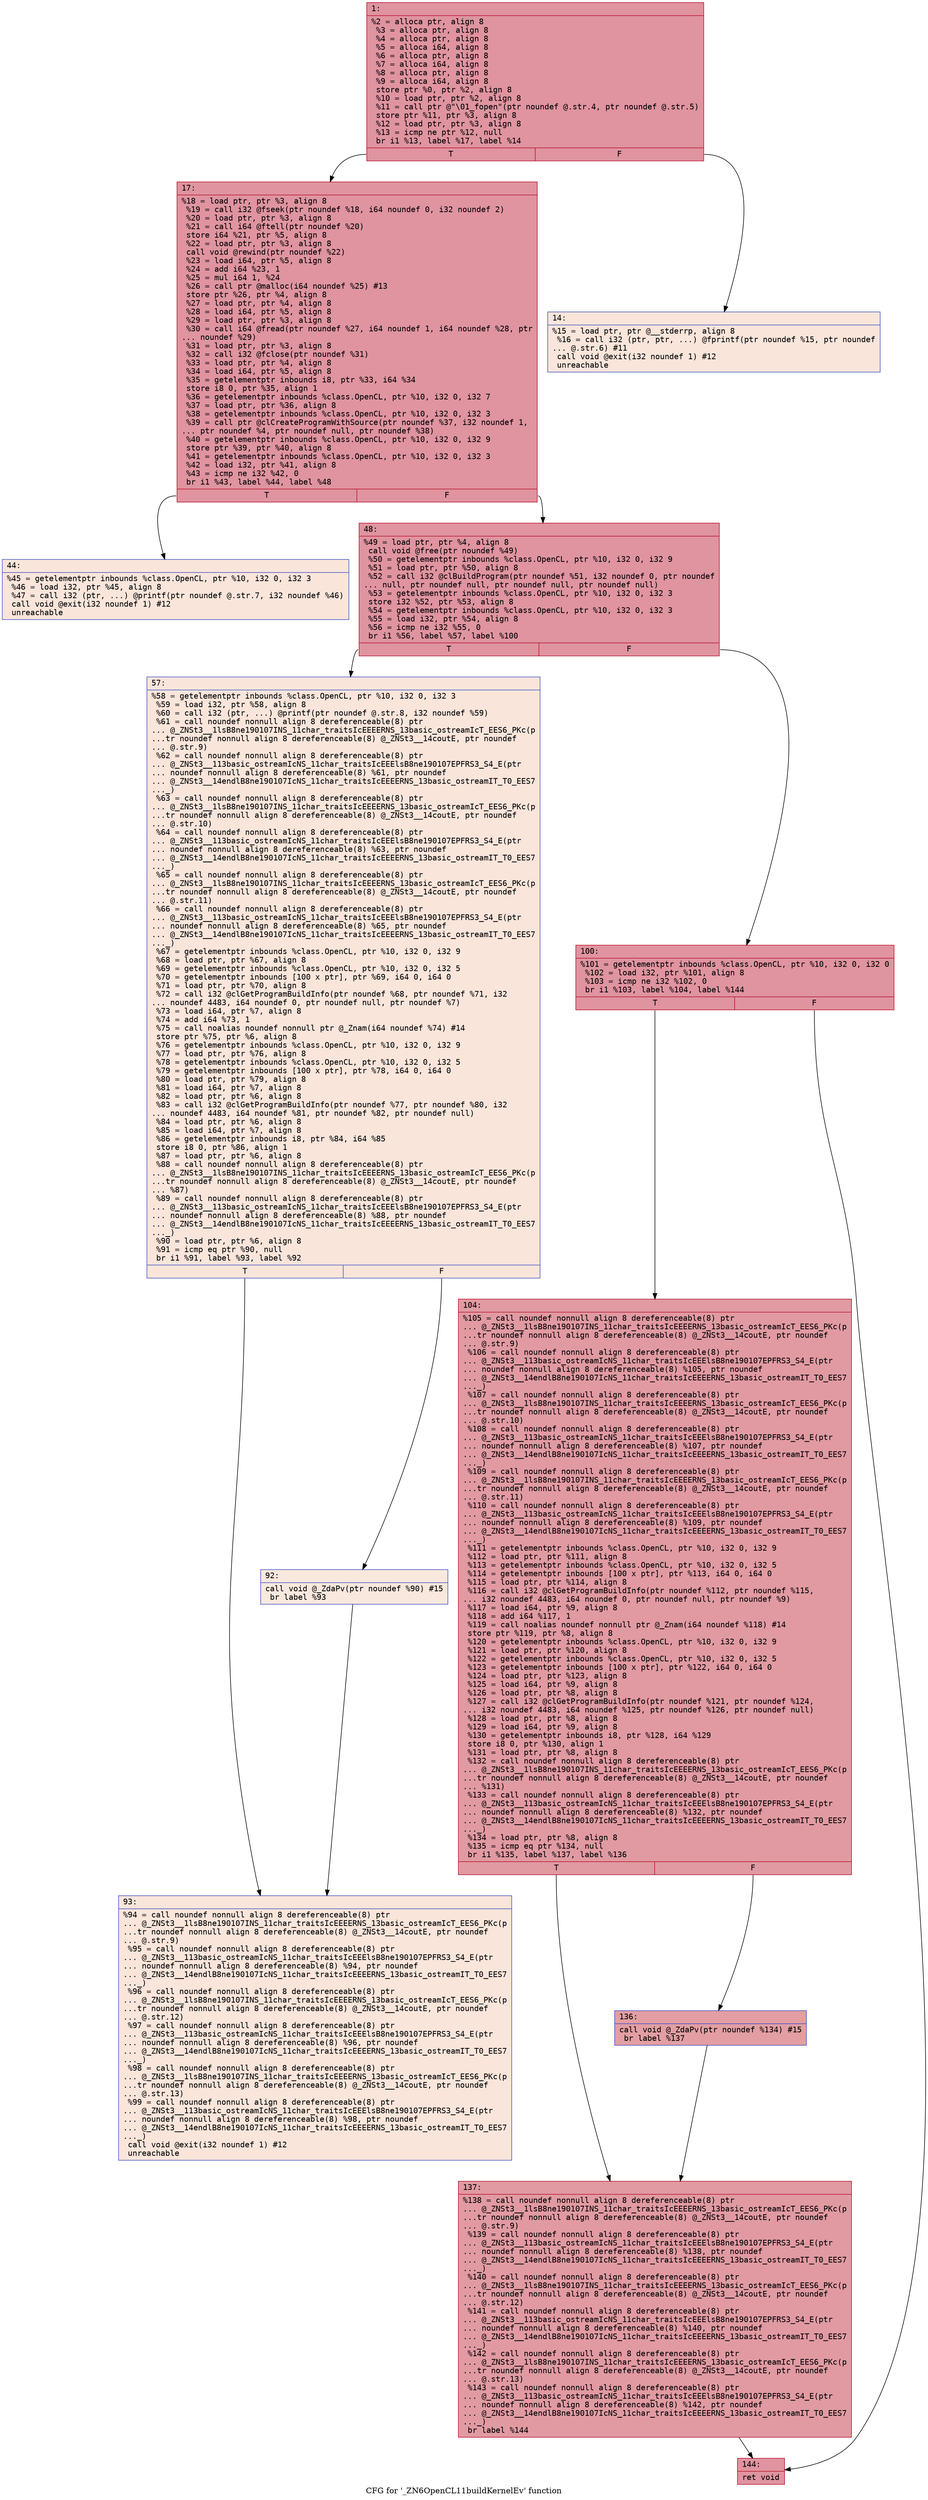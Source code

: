 digraph "CFG for '_ZN6OpenCL11buildKernelEv' function" {
	label="CFG for '_ZN6OpenCL11buildKernelEv' function";

	Node0x600001381450 [shape=record,color="#b70d28ff", style=filled, fillcolor="#b70d2870" fontname="Courier",label="{1:\l|  %2 = alloca ptr, align 8\l  %3 = alloca ptr, align 8\l  %4 = alloca ptr, align 8\l  %5 = alloca i64, align 8\l  %6 = alloca ptr, align 8\l  %7 = alloca i64, align 8\l  %8 = alloca ptr, align 8\l  %9 = alloca i64, align 8\l  store ptr %0, ptr %2, align 8\l  %10 = load ptr, ptr %2, align 8\l  %11 = call ptr @\"\\01_fopen\"(ptr noundef @.str.4, ptr noundef @.str.5)\l  store ptr %11, ptr %3, align 8\l  %12 = load ptr, ptr %3, align 8\l  %13 = icmp ne ptr %12, null\l  br i1 %13, label %17, label %14\l|{<s0>T|<s1>F}}"];
	Node0x600001381450:s0 -> Node0x6000013814f0[tooltip="1 -> 17\nProbability 100.00%" ];
	Node0x600001381450:s1 -> Node0x6000013814a0[tooltip="1 -> 14\nProbability 0.00%" ];
	Node0x6000013814a0 [shape=record,color="#3d50c3ff", style=filled, fillcolor="#f4c5ad70" fontname="Courier",label="{14:\l|  %15 = load ptr, ptr @__stderrp, align 8\l  %16 = call i32 (ptr, ptr, ...) @fprintf(ptr noundef %15, ptr noundef\l... @.str.6) #11\l  call void @exit(i32 noundef 1) #12\l  unreachable\l}"];
	Node0x6000013814f0 [shape=record,color="#b70d28ff", style=filled, fillcolor="#b70d2870" fontname="Courier",label="{17:\l|  %18 = load ptr, ptr %3, align 8\l  %19 = call i32 @fseek(ptr noundef %18, i64 noundef 0, i32 noundef 2)\l  %20 = load ptr, ptr %3, align 8\l  %21 = call i64 @ftell(ptr noundef %20)\l  store i64 %21, ptr %5, align 8\l  %22 = load ptr, ptr %3, align 8\l  call void @rewind(ptr noundef %22)\l  %23 = load i64, ptr %5, align 8\l  %24 = add i64 %23, 1\l  %25 = mul i64 1, %24\l  %26 = call ptr @malloc(i64 noundef %25) #13\l  store ptr %26, ptr %4, align 8\l  %27 = load ptr, ptr %4, align 8\l  %28 = load i64, ptr %5, align 8\l  %29 = load ptr, ptr %3, align 8\l  %30 = call i64 @fread(ptr noundef %27, i64 noundef 1, i64 noundef %28, ptr\l... noundef %29)\l  %31 = load ptr, ptr %3, align 8\l  %32 = call i32 @fclose(ptr noundef %31)\l  %33 = load ptr, ptr %4, align 8\l  %34 = load i64, ptr %5, align 8\l  %35 = getelementptr inbounds i8, ptr %33, i64 %34\l  store i8 0, ptr %35, align 1\l  %36 = getelementptr inbounds %class.OpenCL, ptr %10, i32 0, i32 7\l  %37 = load ptr, ptr %36, align 8\l  %38 = getelementptr inbounds %class.OpenCL, ptr %10, i32 0, i32 3\l  %39 = call ptr @clCreateProgramWithSource(ptr noundef %37, i32 noundef 1,\l... ptr noundef %4, ptr noundef null, ptr noundef %38)\l  %40 = getelementptr inbounds %class.OpenCL, ptr %10, i32 0, i32 9\l  store ptr %39, ptr %40, align 8\l  %41 = getelementptr inbounds %class.OpenCL, ptr %10, i32 0, i32 3\l  %42 = load i32, ptr %41, align 8\l  %43 = icmp ne i32 %42, 0\l  br i1 %43, label %44, label %48\l|{<s0>T|<s1>F}}"];
	Node0x6000013814f0:s0 -> Node0x600001381540[tooltip="17 -> 44\nProbability 0.00%" ];
	Node0x6000013814f0:s1 -> Node0x600001381590[tooltip="17 -> 48\nProbability 100.00%" ];
	Node0x600001381540 [shape=record,color="#3d50c3ff", style=filled, fillcolor="#f4c5ad70" fontname="Courier",label="{44:\l|  %45 = getelementptr inbounds %class.OpenCL, ptr %10, i32 0, i32 3\l  %46 = load i32, ptr %45, align 8\l  %47 = call i32 (ptr, ...) @printf(ptr noundef @.str.7, i32 noundef %46)\l  call void @exit(i32 noundef 1) #12\l  unreachable\l}"];
	Node0x600001381590 [shape=record,color="#b70d28ff", style=filled, fillcolor="#b70d2870" fontname="Courier",label="{48:\l|  %49 = load ptr, ptr %4, align 8\l  call void @free(ptr noundef %49)\l  %50 = getelementptr inbounds %class.OpenCL, ptr %10, i32 0, i32 9\l  %51 = load ptr, ptr %50, align 8\l  %52 = call i32 @clBuildProgram(ptr noundef %51, i32 noundef 0, ptr noundef\l... null, ptr noundef null, ptr noundef null, ptr noundef null)\l  %53 = getelementptr inbounds %class.OpenCL, ptr %10, i32 0, i32 3\l  store i32 %52, ptr %53, align 8\l  %54 = getelementptr inbounds %class.OpenCL, ptr %10, i32 0, i32 3\l  %55 = load i32, ptr %54, align 8\l  %56 = icmp ne i32 %55, 0\l  br i1 %56, label %57, label %100\l|{<s0>T|<s1>F}}"];
	Node0x600001381590:s0 -> Node0x6000013815e0[tooltip="48 -> 57\nProbability 0.00%" ];
	Node0x600001381590:s1 -> Node0x6000013816d0[tooltip="48 -> 100\nProbability 100.00%" ];
	Node0x6000013815e0 [shape=record,color="#3d50c3ff", style=filled, fillcolor="#f4c5ad70" fontname="Courier",label="{57:\l|  %58 = getelementptr inbounds %class.OpenCL, ptr %10, i32 0, i32 3\l  %59 = load i32, ptr %58, align 8\l  %60 = call i32 (ptr, ...) @printf(ptr noundef @.str.8, i32 noundef %59)\l  %61 = call noundef nonnull align 8 dereferenceable(8) ptr\l... @_ZNSt3__1lsB8ne190107INS_11char_traitsIcEEEERNS_13basic_ostreamIcT_EES6_PKc(p\l...tr noundef nonnull align 8 dereferenceable(8) @_ZNSt3__14coutE, ptr noundef\l... @.str.9)\l  %62 = call noundef nonnull align 8 dereferenceable(8) ptr\l... @_ZNSt3__113basic_ostreamIcNS_11char_traitsIcEEElsB8ne190107EPFRS3_S4_E(ptr\l... noundef nonnull align 8 dereferenceable(8) %61, ptr noundef\l... @_ZNSt3__14endlB8ne190107IcNS_11char_traitsIcEEEERNS_13basic_ostreamIT_T0_EES7\l..._)\l  %63 = call noundef nonnull align 8 dereferenceable(8) ptr\l... @_ZNSt3__1lsB8ne190107INS_11char_traitsIcEEEERNS_13basic_ostreamIcT_EES6_PKc(p\l...tr noundef nonnull align 8 dereferenceable(8) @_ZNSt3__14coutE, ptr noundef\l... @.str.10)\l  %64 = call noundef nonnull align 8 dereferenceable(8) ptr\l... @_ZNSt3__113basic_ostreamIcNS_11char_traitsIcEEElsB8ne190107EPFRS3_S4_E(ptr\l... noundef nonnull align 8 dereferenceable(8) %63, ptr noundef\l... @_ZNSt3__14endlB8ne190107IcNS_11char_traitsIcEEEERNS_13basic_ostreamIT_T0_EES7\l..._)\l  %65 = call noundef nonnull align 8 dereferenceable(8) ptr\l... @_ZNSt3__1lsB8ne190107INS_11char_traitsIcEEEERNS_13basic_ostreamIcT_EES6_PKc(p\l...tr noundef nonnull align 8 dereferenceable(8) @_ZNSt3__14coutE, ptr noundef\l... @.str.11)\l  %66 = call noundef nonnull align 8 dereferenceable(8) ptr\l... @_ZNSt3__113basic_ostreamIcNS_11char_traitsIcEEElsB8ne190107EPFRS3_S4_E(ptr\l... noundef nonnull align 8 dereferenceable(8) %65, ptr noundef\l... @_ZNSt3__14endlB8ne190107IcNS_11char_traitsIcEEEERNS_13basic_ostreamIT_T0_EES7\l..._)\l  %67 = getelementptr inbounds %class.OpenCL, ptr %10, i32 0, i32 9\l  %68 = load ptr, ptr %67, align 8\l  %69 = getelementptr inbounds %class.OpenCL, ptr %10, i32 0, i32 5\l  %70 = getelementptr inbounds [100 x ptr], ptr %69, i64 0, i64 0\l  %71 = load ptr, ptr %70, align 8\l  %72 = call i32 @clGetProgramBuildInfo(ptr noundef %68, ptr noundef %71, i32\l... noundef 4483, i64 noundef 0, ptr noundef null, ptr noundef %7)\l  %73 = load i64, ptr %7, align 8\l  %74 = add i64 %73, 1\l  %75 = call noalias noundef nonnull ptr @_Znam(i64 noundef %74) #14\l  store ptr %75, ptr %6, align 8\l  %76 = getelementptr inbounds %class.OpenCL, ptr %10, i32 0, i32 9\l  %77 = load ptr, ptr %76, align 8\l  %78 = getelementptr inbounds %class.OpenCL, ptr %10, i32 0, i32 5\l  %79 = getelementptr inbounds [100 x ptr], ptr %78, i64 0, i64 0\l  %80 = load ptr, ptr %79, align 8\l  %81 = load i64, ptr %7, align 8\l  %82 = load ptr, ptr %6, align 8\l  %83 = call i32 @clGetProgramBuildInfo(ptr noundef %77, ptr noundef %80, i32\l... noundef 4483, i64 noundef %81, ptr noundef %82, ptr noundef null)\l  %84 = load ptr, ptr %6, align 8\l  %85 = load i64, ptr %7, align 8\l  %86 = getelementptr inbounds i8, ptr %84, i64 %85\l  store i8 0, ptr %86, align 1\l  %87 = load ptr, ptr %6, align 8\l  %88 = call noundef nonnull align 8 dereferenceable(8) ptr\l... @_ZNSt3__1lsB8ne190107INS_11char_traitsIcEEEERNS_13basic_ostreamIcT_EES6_PKc(p\l...tr noundef nonnull align 8 dereferenceable(8) @_ZNSt3__14coutE, ptr noundef\l... %87)\l  %89 = call noundef nonnull align 8 dereferenceable(8) ptr\l... @_ZNSt3__113basic_ostreamIcNS_11char_traitsIcEEElsB8ne190107EPFRS3_S4_E(ptr\l... noundef nonnull align 8 dereferenceable(8) %88, ptr noundef\l... @_ZNSt3__14endlB8ne190107IcNS_11char_traitsIcEEEERNS_13basic_ostreamIT_T0_EES7\l..._)\l  %90 = load ptr, ptr %6, align 8\l  %91 = icmp eq ptr %90, null\l  br i1 %91, label %93, label %92\l|{<s0>T|<s1>F}}"];
	Node0x6000013815e0:s0 -> Node0x600001381680[tooltip="57 -> 93\nProbability 50.00%" ];
	Node0x6000013815e0:s1 -> Node0x600001381630[tooltip="57 -> 92\nProbability 50.00%" ];
	Node0x600001381630 [shape=record,color="#3d50c3ff", style=filled, fillcolor="#f2cab570" fontname="Courier",label="{92:\l|  call void @_ZdaPv(ptr noundef %90) #15\l  br label %93\l}"];
	Node0x600001381630 -> Node0x600001381680[tooltip="92 -> 93\nProbability 100.00%" ];
	Node0x600001381680 [shape=record,color="#3d50c3ff", style=filled, fillcolor="#f4c5ad70" fontname="Courier",label="{93:\l|  %94 = call noundef nonnull align 8 dereferenceable(8) ptr\l... @_ZNSt3__1lsB8ne190107INS_11char_traitsIcEEEERNS_13basic_ostreamIcT_EES6_PKc(p\l...tr noundef nonnull align 8 dereferenceable(8) @_ZNSt3__14coutE, ptr noundef\l... @.str.9)\l  %95 = call noundef nonnull align 8 dereferenceable(8) ptr\l... @_ZNSt3__113basic_ostreamIcNS_11char_traitsIcEEElsB8ne190107EPFRS3_S4_E(ptr\l... noundef nonnull align 8 dereferenceable(8) %94, ptr noundef\l... @_ZNSt3__14endlB8ne190107IcNS_11char_traitsIcEEEERNS_13basic_ostreamIT_T0_EES7\l..._)\l  %96 = call noundef nonnull align 8 dereferenceable(8) ptr\l... @_ZNSt3__1lsB8ne190107INS_11char_traitsIcEEEERNS_13basic_ostreamIcT_EES6_PKc(p\l...tr noundef nonnull align 8 dereferenceable(8) @_ZNSt3__14coutE, ptr noundef\l... @.str.12)\l  %97 = call noundef nonnull align 8 dereferenceable(8) ptr\l... @_ZNSt3__113basic_ostreamIcNS_11char_traitsIcEEElsB8ne190107EPFRS3_S4_E(ptr\l... noundef nonnull align 8 dereferenceable(8) %96, ptr noundef\l... @_ZNSt3__14endlB8ne190107IcNS_11char_traitsIcEEEERNS_13basic_ostreamIT_T0_EES7\l..._)\l  %98 = call noundef nonnull align 8 dereferenceable(8) ptr\l... @_ZNSt3__1lsB8ne190107INS_11char_traitsIcEEEERNS_13basic_ostreamIcT_EES6_PKc(p\l...tr noundef nonnull align 8 dereferenceable(8) @_ZNSt3__14coutE, ptr noundef\l... @.str.13)\l  %99 = call noundef nonnull align 8 dereferenceable(8) ptr\l... @_ZNSt3__113basic_ostreamIcNS_11char_traitsIcEEElsB8ne190107EPFRS3_S4_E(ptr\l... noundef nonnull align 8 dereferenceable(8) %98, ptr noundef\l... @_ZNSt3__14endlB8ne190107IcNS_11char_traitsIcEEEERNS_13basic_ostreamIT_T0_EES7\l..._)\l  call void @exit(i32 noundef 1) #12\l  unreachable\l}"];
	Node0x6000013816d0 [shape=record,color="#b70d28ff", style=filled, fillcolor="#b70d2870" fontname="Courier",label="{100:\l|  %101 = getelementptr inbounds %class.OpenCL, ptr %10, i32 0, i32 0\l  %102 = load i32, ptr %101, align 8\l  %103 = icmp ne i32 %102, 0\l  br i1 %103, label %104, label %144\l|{<s0>T|<s1>F}}"];
	Node0x6000013816d0:s0 -> Node0x600001381720[tooltip="100 -> 104\nProbability 62.50%" ];
	Node0x6000013816d0:s1 -> Node0x600001381810[tooltip="100 -> 144\nProbability 37.50%" ];
	Node0x600001381720 [shape=record,color="#b70d28ff", style=filled, fillcolor="#bb1b2c70" fontname="Courier",label="{104:\l|  %105 = call noundef nonnull align 8 dereferenceable(8) ptr\l... @_ZNSt3__1lsB8ne190107INS_11char_traitsIcEEEERNS_13basic_ostreamIcT_EES6_PKc(p\l...tr noundef nonnull align 8 dereferenceable(8) @_ZNSt3__14coutE, ptr noundef\l... @.str.9)\l  %106 = call noundef nonnull align 8 dereferenceable(8) ptr\l... @_ZNSt3__113basic_ostreamIcNS_11char_traitsIcEEElsB8ne190107EPFRS3_S4_E(ptr\l... noundef nonnull align 8 dereferenceable(8) %105, ptr noundef\l... @_ZNSt3__14endlB8ne190107IcNS_11char_traitsIcEEEERNS_13basic_ostreamIT_T0_EES7\l..._)\l  %107 = call noundef nonnull align 8 dereferenceable(8) ptr\l... @_ZNSt3__1lsB8ne190107INS_11char_traitsIcEEEERNS_13basic_ostreamIcT_EES6_PKc(p\l...tr noundef nonnull align 8 dereferenceable(8) @_ZNSt3__14coutE, ptr noundef\l... @.str.10)\l  %108 = call noundef nonnull align 8 dereferenceable(8) ptr\l... @_ZNSt3__113basic_ostreamIcNS_11char_traitsIcEEElsB8ne190107EPFRS3_S4_E(ptr\l... noundef nonnull align 8 dereferenceable(8) %107, ptr noundef\l... @_ZNSt3__14endlB8ne190107IcNS_11char_traitsIcEEEERNS_13basic_ostreamIT_T0_EES7\l..._)\l  %109 = call noundef nonnull align 8 dereferenceable(8) ptr\l... @_ZNSt3__1lsB8ne190107INS_11char_traitsIcEEEERNS_13basic_ostreamIcT_EES6_PKc(p\l...tr noundef nonnull align 8 dereferenceable(8) @_ZNSt3__14coutE, ptr noundef\l... @.str.11)\l  %110 = call noundef nonnull align 8 dereferenceable(8) ptr\l... @_ZNSt3__113basic_ostreamIcNS_11char_traitsIcEEElsB8ne190107EPFRS3_S4_E(ptr\l... noundef nonnull align 8 dereferenceable(8) %109, ptr noundef\l... @_ZNSt3__14endlB8ne190107IcNS_11char_traitsIcEEEERNS_13basic_ostreamIT_T0_EES7\l..._)\l  %111 = getelementptr inbounds %class.OpenCL, ptr %10, i32 0, i32 9\l  %112 = load ptr, ptr %111, align 8\l  %113 = getelementptr inbounds %class.OpenCL, ptr %10, i32 0, i32 5\l  %114 = getelementptr inbounds [100 x ptr], ptr %113, i64 0, i64 0\l  %115 = load ptr, ptr %114, align 8\l  %116 = call i32 @clGetProgramBuildInfo(ptr noundef %112, ptr noundef %115,\l... i32 noundef 4483, i64 noundef 0, ptr noundef null, ptr noundef %9)\l  %117 = load i64, ptr %9, align 8\l  %118 = add i64 %117, 1\l  %119 = call noalias noundef nonnull ptr @_Znam(i64 noundef %118) #14\l  store ptr %119, ptr %8, align 8\l  %120 = getelementptr inbounds %class.OpenCL, ptr %10, i32 0, i32 9\l  %121 = load ptr, ptr %120, align 8\l  %122 = getelementptr inbounds %class.OpenCL, ptr %10, i32 0, i32 5\l  %123 = getelementptr inbounds [100 x ptr], ptr %122, i64 0, i64 0\l  %124 = load ptr, ptr %123, align 8\l  %125 = load i64, ptr %9, align 8\l  %126 = load ptr, ptr %8, align 8\l  %127 = call i32 @clGetProgramBuildInfo(ptr noundef %121, ptr noundef %124,\l... i32 noundef 4483, i64 noundef %125, ptr noundef %126, ptr noundef null)\l  %128 = load ptr, ptr %8, align 8\l  %129 = load i64, ptr %9, align 8\l  %130 = getelementptr inbounds i8, ptr %128, i64 %129\l  store i8 0, ptr %130, align 1\l  %131 = load ptr, ptr %8, align 8\l  %132 = call noundef nonnull align 8 dereferenceable(8) ptr\l... @_ZNSt3__1lsB8ne190107INS_11char_traitsIcEEEERNS_13basic_ostreamIcT_EES6_PKc(p\l...tr noundef nonnull align 8 dereferenceable(8) @_ZNSt3__14coutE, ptr noundef\l... %131)\l  %133 = call noundef nonnull align 8 dereferenceable(8) ptr\l... @_ZNSt3__113basic_ostreamIcNS_11char_traitsIcEEElsB8ne190107EPFRS3_S4_E(ptr\l... noundef nonnull align 8 dereferenceable(8) %132, ptr noundef\l... @_ZNSt3__14endlB8ne190107IcNS_11char_traitsIcEEEERNS_13basic_ostreamIT_T0_EES7\l..._)\l  %134 = load ptr, ptr %8, align 8\l  %135 = icmp eq ptr %134, null\l  br i1 %135, label %137, label %136\l|{<s0>T|<s1>F}}"];
	Node0x600001381720:s0 -> Node0x6000013817c0[tooltip="104 -> 137\nProbability 37.50%" ];
	Node0x600001381720:s1 -> Node0x600001381770[tooltip="104 -> 136\nProbability 62.50%" ];
	Node0x600001381770 [shape=record,color="#3d50c3ff", style=filled, fillcolor="#be242e70" fontname="Courier",label="{136:\l|  call void @_ZdaPv(ptr noundef %134) #15\l  br label %137\l}"];
	Node0x600001381770 -> Node0x6000013817c0[tooltip="136 -> 137\nProbability 100.00%" ];
	Node0x6000013817c0 [shape=record,color="#b70d28ff", style=filled, fillcolor="#bb1b2c70" fontname="Courier",label="{137:\l|  %138 = call noundef nonnull align 8 dereferenceable(8) ptr\l... @_ZNSt3__1lsB8ne190107INS_11char_traitsIcEEEERNS_13basic_ostreamIcT_EES6_PKc(p\l...tr noundef nonnull align 8 dereferenceable(8) @_ZNSt3__14coutE, ptr noundef\l... @.str.9)\l  %139 = call noundef nonnull align 8 dereferenceable(8) ptr\l... @_ZNSt3__113basic_ostreamIcNS_11char_traitsIcEEElsB8ne190107EPFRS3_S4_E(ptr\l... noundef nonnull align 8 dereferenceable(8) %138, ptr noundef\l... @_ZNSt3__14endlB8ne190107IcNS_11char_traitsIcEEEERNS_13basic_ostreamIT_T0_EES7\l..._)\l  %140 = call noundef nonnull align 8 dereferenceable(8) ptr\l... @_ZNSt3__1lsB8ne190107INS_11char_traitsIcEEEERNS_13basic_ostreamIcT_EES6_PKc(p\l...tr noundef nonnull align 8 dereferenceable(8) @_ZNSt3__14coutE, ptr noundef\l... @.str.12)\l  %141 = call noundef nonnull align 8 dereferenceable(8) ptr\l... @_ZNSt3__113basic_ostreamIcNS_11char_traitsIcEEElsB8ne190107EPFRS3_S4_E(ptr\l... noundef nonnull align 8 dereferenceable(8) %140, ptr noundef\l... @_ZNSt3__14endlB8ne190107IcNS_11char_traitsIcEEEERNS_13basic_ostreamIT_T0_EES7\l..._)\l  %142 = call noundef nonnull align 8 dereferenceable(8) ptr\l... @_ZNSt3__1lsB8ne190107INS_11char_traitsIcEEEERNS_13basic_ostreamIcT_EES6_PKc(p\l...tr noundef nonnull align 8 dereferenceable(8) @_ZNSt3__14coutE, ptr noundef\l... @.str.13)\l  %143 = call noundef nonnull align 8 dereferenceable(8) ptr\l... @_ZNSt3__113basic_ostreamIcNS_11char_traitsIcEEElsB8ne190107EPFRS3_S4_E(ptr\l... noundef nonnull align 8 dereferenceable(8) %142, ptr noundef\l... @_ZNSt3__14endlB8ne190107IcNS_11char_traitsIcEEEERNS_13basic_ostreamIT_T0_EES7\l..._)\l  br label %144\l}"];
	Node0x6000013817c0 -> Node0x600001381810[tooltip="137 -> 144\nProbability 100.00%" ];
	Node0x600001381810 [shape=record,color="#b70d28ff", style=filled, fillcolor="#b70d2870" fontname="Courier",label="{144:\l|  ret void\l}"];
}
